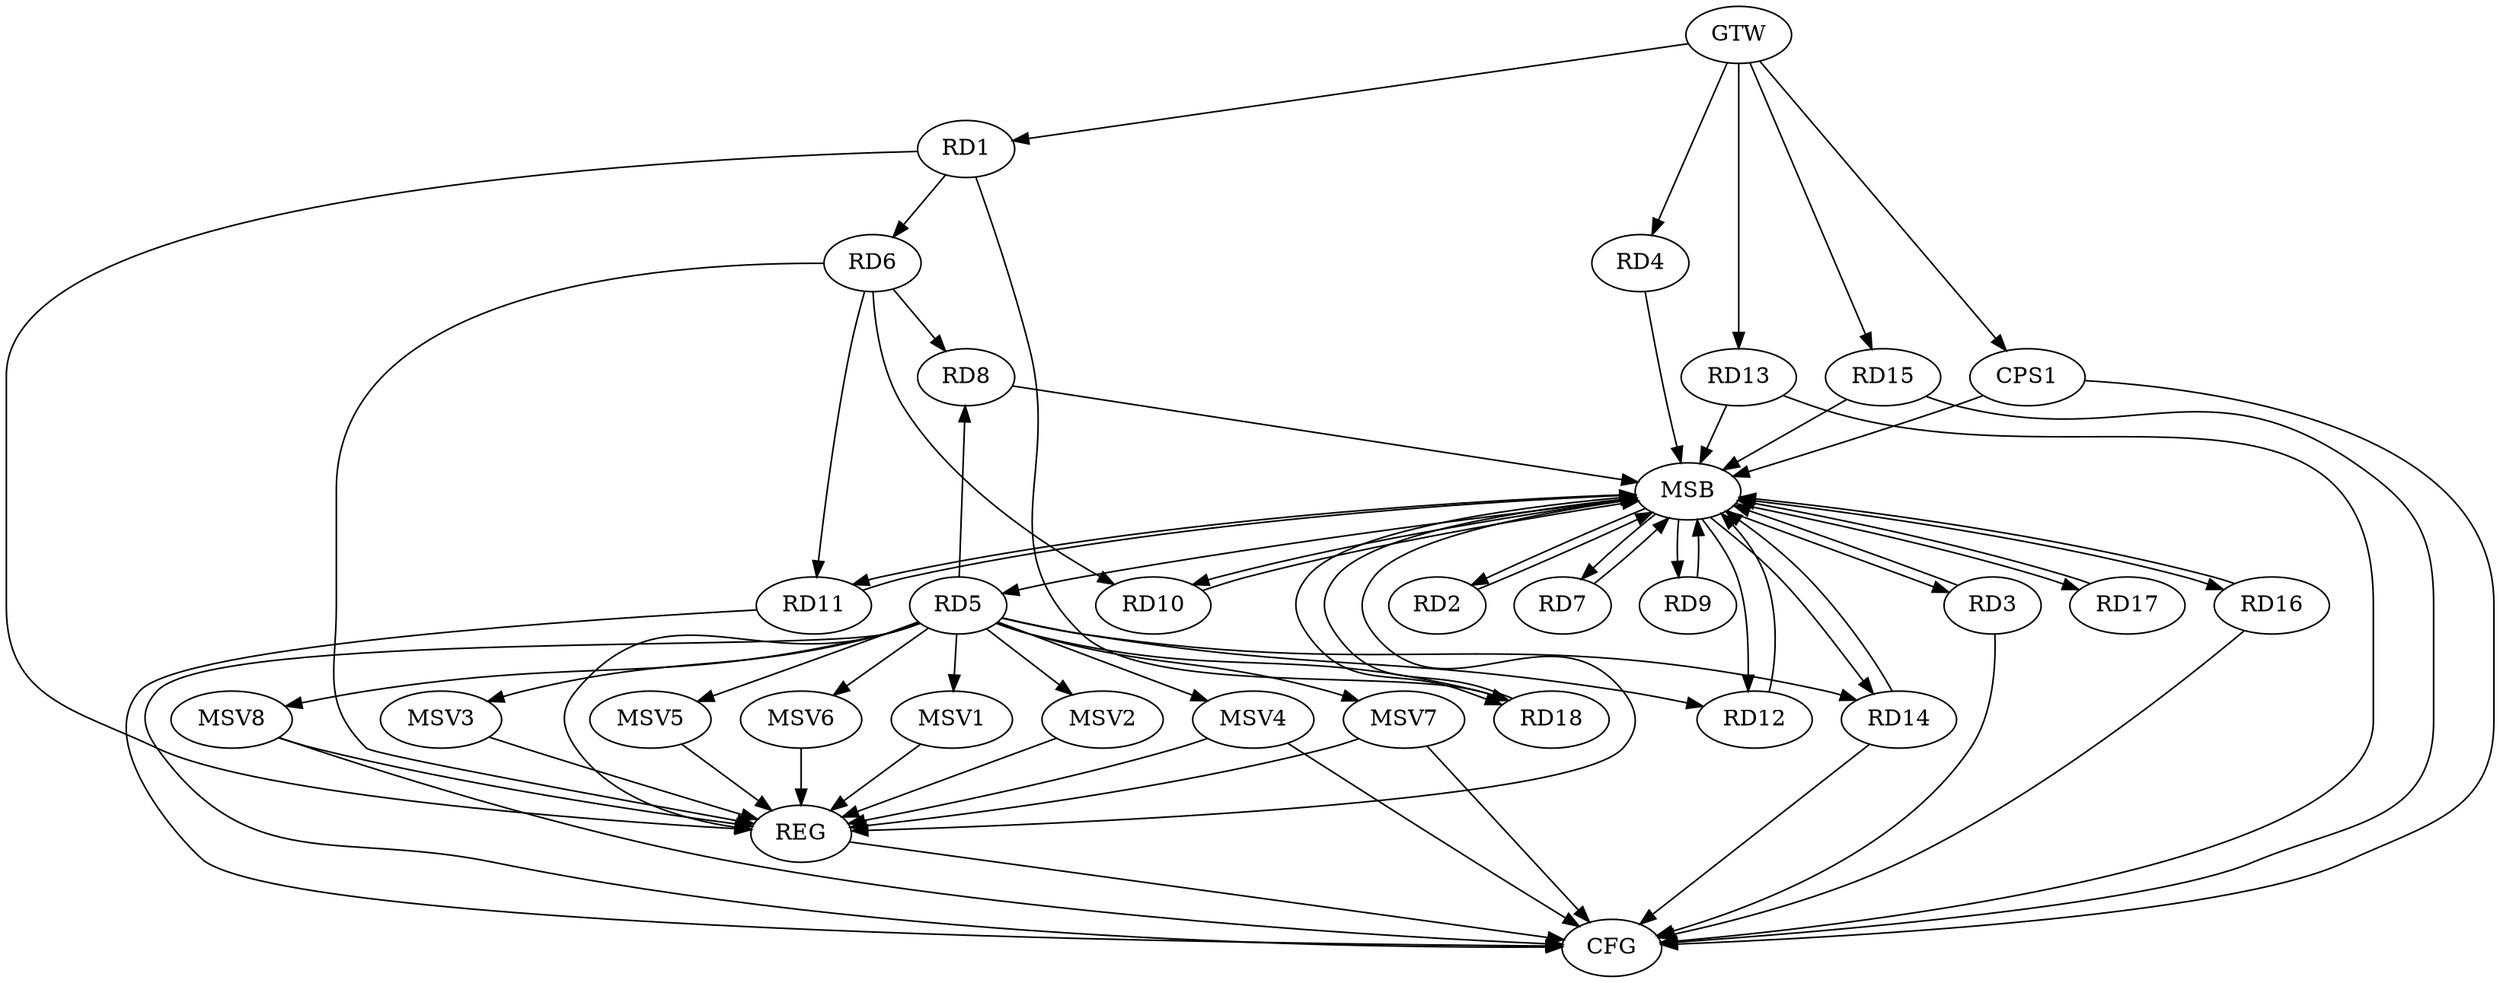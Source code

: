 strict digraph G {
  RD1 [ label="RD1" ];
  RD2 [ label="RD2" ];
  RD3 [ label="RD3" ];
  RD4 [ label="RD4" ];
  RD5 [ label="RD5" ];
  RD6 [ label="RD6" ];
  RD7 [ label="RD7" ];
  RD8 [ label="RD8" ];
  RD9 [ label="RD9" ];
  RD10 [ label="RD10" ];
  RD11 [ label="RD11" ];
  RD12 [ label="RD12" ];
  RD13 [ label="RD13" ];
  RD14 [ label="RD14" ];
  RD15 [ label="RD15" ];
  RD16 [ label="RD16" ];
  RD17 [ label="RD17" ];
  RD18 [ label="RD18" ];
  CPS1 [ label="CPS1" ];
  GTW [ label="GTW" ];
  REG [ label="REG" ];
  MSB [ label="MSB" ];
  CFG [ label="CFG" ];
  MSV1 [ label="MSV1" ];
  MSV2 [ label="MSV2" ];
  MSV3 [ label="MSV3" ];
  MSV4 [ label="MSV4" ];
  MSV5 [ label="MSV5" ];
  MSV6 [ label="MSV6" ];
  MSV7 [ label="MSV7" ];
  MSV8 [ label="MSV8" ];
  RD1 -> RD6;
  RD1 -> RD18;
  RD5 -> RD8;
  RD5 -> RD12;
  RD5 -> RD14;
  RD5 -> RD18;
  RD6 -> RD8;
  RD6 -> RD10;
  RD6 -> RD11;
  GTW -> RD1;
  GTW -> RD4;
  GTW -> RD13;
  GTW -> RD15;
  GTW -> CPS1;
  RD1 -> REG;
  RD5 -> REG;
  RD6 -> REG;
  RD2 -> MSB;
  MSB -> REG;
  RD3 -> MSB;
  MSB -> RD7;
  MSB -> RD12;
  RD4 -> MSB;
  MSB -> RD9;
  MSB -> RD11;
  RD7 -> MSB;
  RD8 -> MSB;
  MSB -> RD17;
  RD9 -> MSB;
  MSB -> RD2;
  MSB -> RD5;
  MSB -> RD18;
  RD10 -> MSB;
  RD11 -> MSB;
  MSB -> RD14;
  MSB -> RD16;
  RD12 -> MSB;
  RD13 -> MSB;
  RD14 -> MSB;
  RD15 -> MSB;
  RD16 -> MSB;
  MSB -> RD3;
  RD17 -> MSB;
  MSB -> RD10;
  RD18 -> MSB;
  CPS1 -> MSB;
  RD5 -> CFG;
  RD11 -> CFG;
  RD13 -> CFG;
  RD15 -> CFG;
  CPS1 -> CFG;
  RD3 -> CFG;
  RD14 -> CFG;
  RD16 -> CFG;
  REG -> CFG;
  RD5 -> MSV1;
  MSV1 -> REG;
  RD5 -> MSV2;
  MSV2 -> REG;
  RD5 -> MSV3;
  MSV3 -> REG;
  RD5 -> MSV4;
  RD5 -> MSV5;
  RD5 -> MSV6;
  MSV4 -> REG;
  MSV4 -> CFG;
  MSV5 -> REG;
  MSV6 -> REG;
  RD5 -> MSV7;
  MSV7 -> REG;
  MSV7 -> CFG;
  RD5 -> MSV8;
  MSV8 -> REG;
  MSV8 -> CFG;
}
